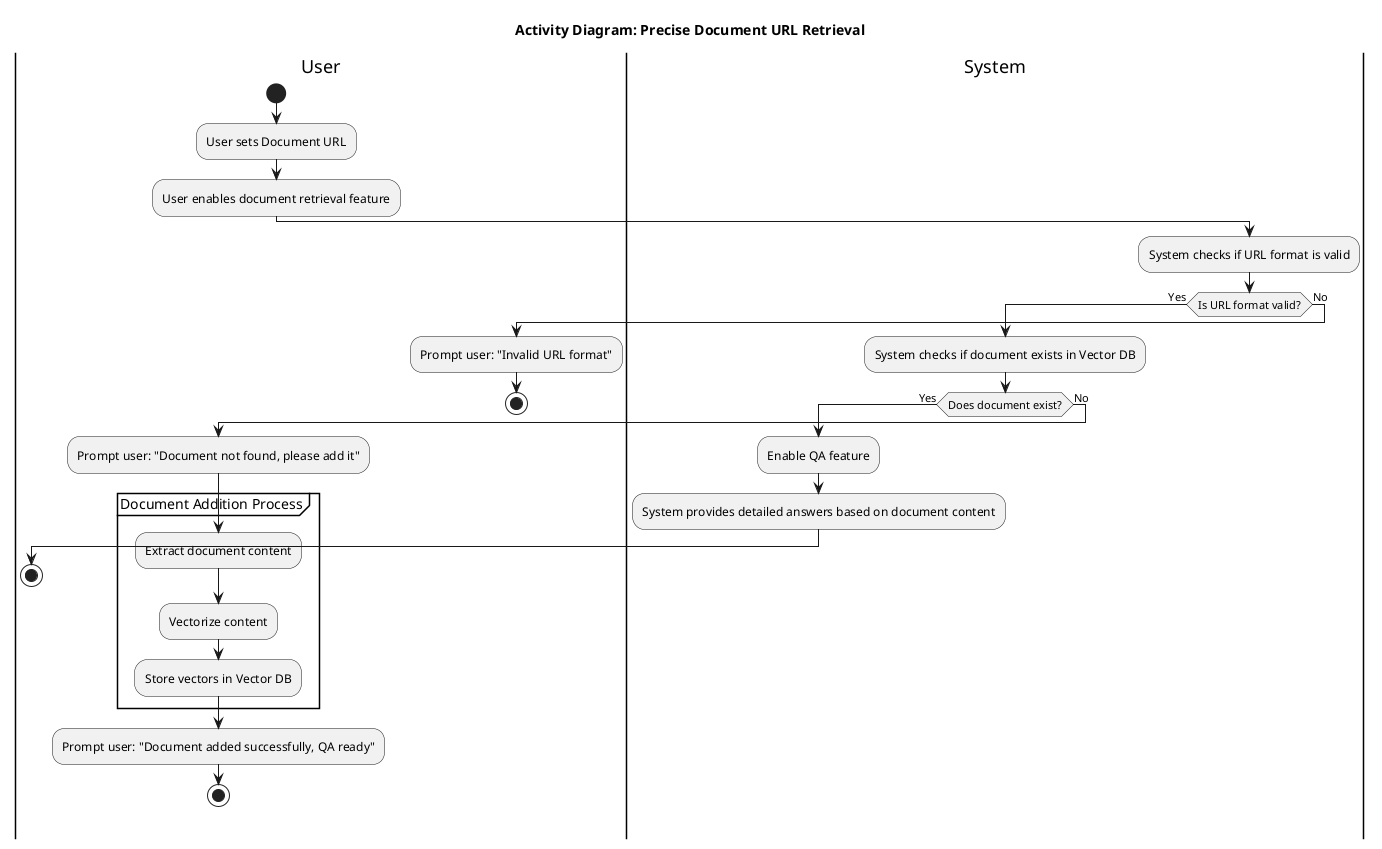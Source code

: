@startuml
title Activity Diagram: Precise Document URL Retrieval

|User|
start
:User sets Document URL;
:User enables document retrieval feature;

|System|
:System checks if URL format is valid;
if (Is URL format valid?) then (Yes)
  :System checks if document exists in Vector DB;
  if (Does document exist?) then (Yes)
    :Enable QA feature;
    :System provides detailed answers based on document content;
    
    |User|
    stop
  else (No)
    :Prompt user: "Document not found, please add it";
    partition Document Addition Process {
      :Extract document content;
      :Vectorize content;
      :Store vectors in Vector DB;
    }
    :Prompt user: "Document added successfully, QA ready";
    
    |User|
    stop
  endif
else (No)
  :Prompt user: "Invalid URL format";
  
  |User|
  stop
endif

@enduml